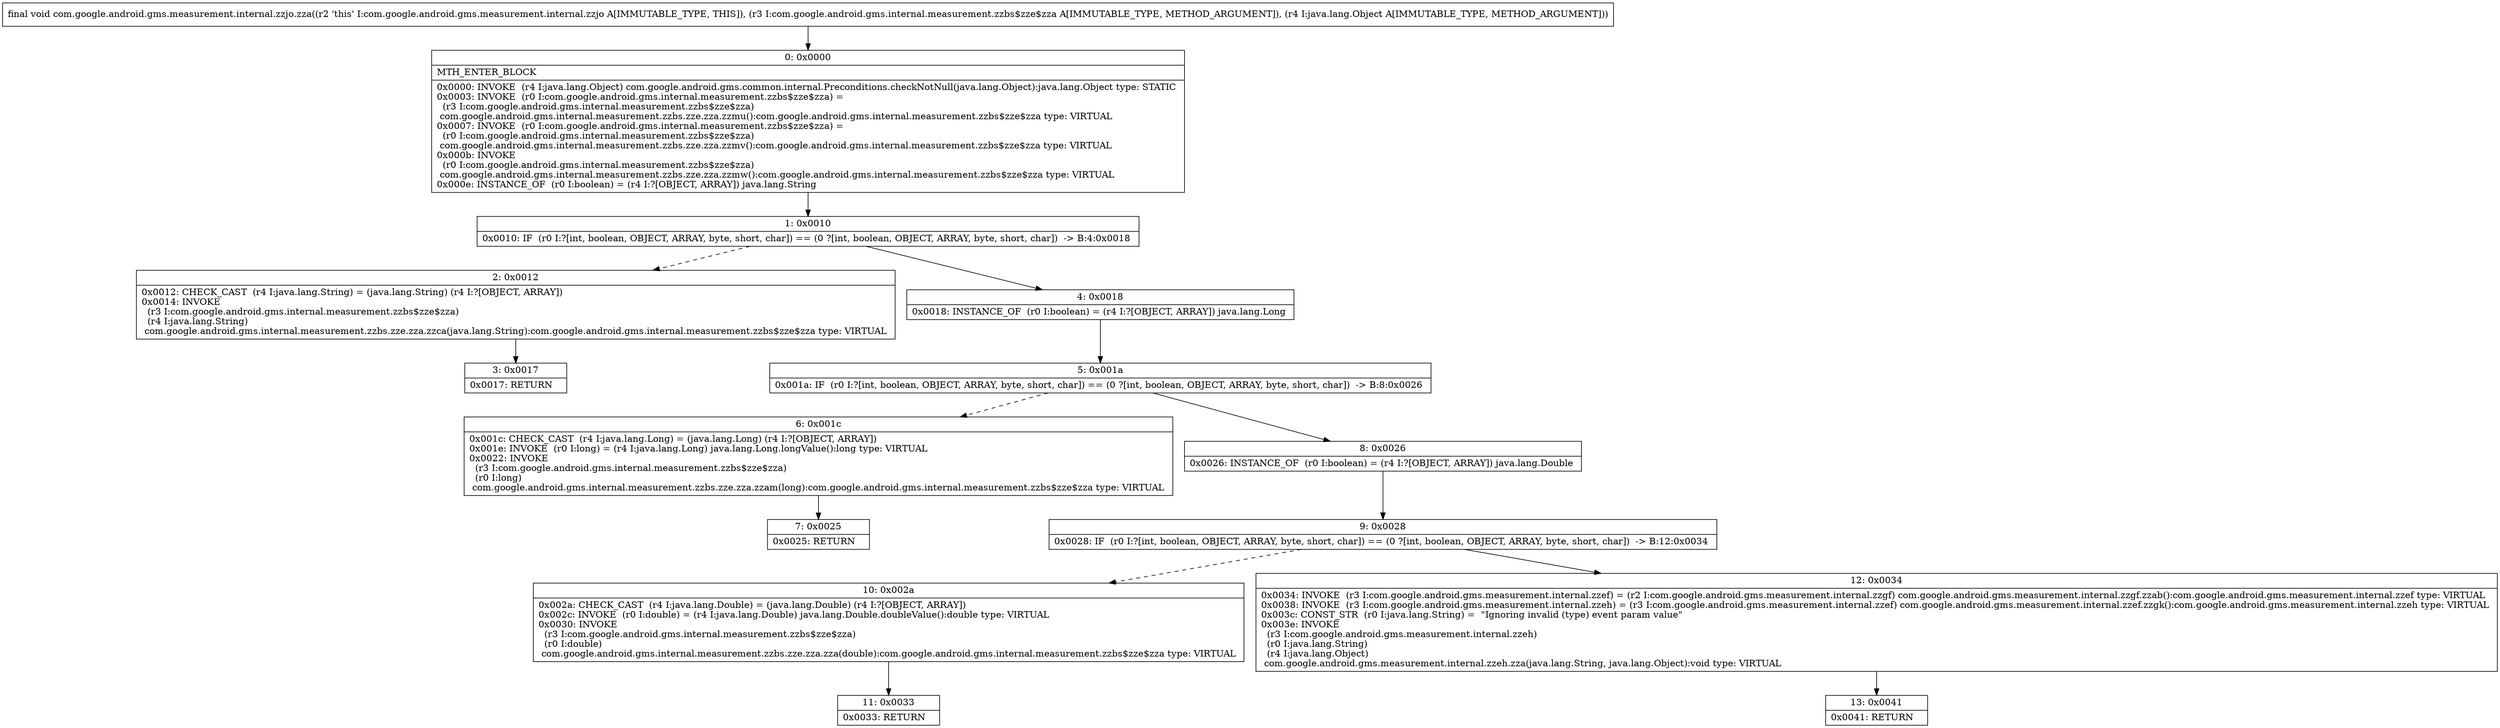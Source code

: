digraph "CFG forcom.google.android.gms.measurement.internal.zzjo.zza(Lcom\/google\/android\/gms\/internal\/measurement\/zzbs$zze$zza;Ljava\/lang\/Object;)V" {
Node_0 [shape=record,label="{0\:\ 0x0000|MTH_ENTER_BLOCK\l|0x0000: INVOKE  (r4 I:java.lang.Object) com.google.android.gms.common.internal.Preconditions.checkNotNull(java.lang.Object):java.lang.Object type: STATIC \l0x0003: INVOKE  (r0 I:com.google.android.gms.internal.measurement.zzbs$zze$zza) = \l  (r3 I:com.google.android.gms.internal.measurement.zzbs$zze$zza)\l com.google.android.gms.internal.measurement.zzbs.zze.zza.zzmu():com.google.android.gms.internal.measurement.zzbs$zze$zza type: VIRTUAL \l0x0007: INVOKE  (r0 I:com.google.android.gms.internal.measurement.zzbs$zze$zza) = \l  (r0 I:com.google.android.gms.internal.measurement.zzbs$zze$zza)\l com.google.android.gms.internal.measurement.zzbs.zze.zza.zzmv():com.google.android.gms.internal.measurement.zzbs$zze$zza type: VIRTUAL \l0x000b: INVOKE  \l  (r0 I:com.google.android.gms.internal.measurement.zzbs$zze$zza)\l com.google.android.gms.internal.measurement.zzbs.zze.zza.zzmw():com.google.android.gms.internal.measurement.zzbs$zze$zza type: VIRTUAL \l0x000e: INSTANCE_OF  (r0 I:boolean) = (r4 I:?[OBJECT, ARRAY]) java.lang.String \l}"];
Node_1 [shape=record,label="{1\:\ 0x0010|0x0010: IF  (r0 I:?[int, boolean, OBJECT, ARRAY, byte, short, char]) == (0 ?[int, boolean, OBJECT, ARRAY, byte, short, char])  \-\> B:4:0x0018 \l}"];
Node_2 [shape=record,label="{2\:\ 0x0012|0x0012: CHECK_CAST  (r4 I:java.lang.String) = (java.lang.String) (r4 I:?[OBJECT, ARRAY]) \l0x0014: INVOKE  \l  (r3 I:com.google.android.gms.internal.measurement.zzbs$zze$zza)\l  (r4 I:java.lang.String)\l com.google.android.gms.internal.measurement.zzbs.zze.zza.zzca(java.lang.String):com.google.android.gms.internal.measurement.zzbs$zze$zza type: VIRTUAL \l}"];
Node_3 [shape=record,label="{3\:\ 0x0017|0x0017: RETURN   \l}"];
Node_4 [shape=record,label="{4\:\ 0x0018|0x0018: INSTANCE_OF  (r0 I:boolean) = (r4 I:?[OBJECT, ARRAY]) java.lang.Long \l}"];
Node_5 [shape=record,label="{5\:\ 0x001a|0x001a: IF  (r0 I:?[int, boolean, OBJECT, ARRAY, byte, short, char]) == (0 ?[int, boolean, OBJECT, ARRAY, byte, short, char])  \-\> B:8:0x0026 \l}"];
Node_6 [shape=record,label="{6\:\ 0x001c|0x001c: CHECK_CAST  (r4 I:java.lang.Long) = (java.lang.Long) (r4 I:?[OBJECT, ARRAY]) \l0x001e: INVOKE  (r0 I:long) = (r4 I:java.lang.Long) java.lang.Long.longValue():long type: VIRTUAL \l0x0022: INVOKE  \l  (r3 I:com.google.android.gms.internal.measurement.zzbs$zze$zza)\l  (r0 I:long)\l com.google.android.gms.internal.measurement.zzbs.zze.zza.zzam(long):com.google.android.gms.internal.measurement.zzbs$zze$zza type: VIRTUAL \l}"];
Node_7 [shape=record,label="{7\:\ 0x0025|0x0025: RETURN   \l}"];
Node_8 [shape=record,label="{8\:\ 0x0026|0x0026: INSTANCE_OF  (r0 I:boolean) = (r4 I:?[OBJECT, ARRAY]) java.lang.Double \l}"];
Node_9 [shape=record,label="{9\:\ 0x0028|0x0028: IF  (r0 I:?[int, boolean, OBJECT, ARRAY, byte, short, char]) == (0 ?[int, boolean, OBJECT, ARRAY, byte, short, char])  \-\> B:12:0x0034 \l}"];
Node_10 [shape=record,label="{10\:\ 0x002a|0x002a: CHECK_CAST  (r4 I:java.lang.Double) = (java.lang.Double) (r4 I:?[OBJECT, ARRAY]) \l0x002c: INVOKE  (r0 I:double) = (r4 I:java.lang.Double) java.lang.Double.doubleValue():double type: VIRTUAL \l0x0030: INVOKE  \l  (r3 I:com.google.android.gms.internal.measurement.zzbs$zze$zza)\l  (r0 I:double)\l com.google.android.gms.internal.measurement.zzbs.zze.zza.zza(double):com.google.android.gms.internal.measurement.zzbs$zze$zza type: VIRTUAL \l}"];
Node_11 [shape=record,label="{11\:\ 0x0033|0x0033: RETURN   \l}"];
Node_12 [shape=record,label="{12\:\ 0x0034|0x0034: INVOKE  (r3 I:com.google.android.gms.measurement.internal.zzef) = (r2 I:com.google.android.gms.measurement.internal.zzgf) com.google.android.gms.measurement.internal.zzgf.zzab():com.google.android.gms.measurement.internal.zzef type: VIRTUAL \l0x0038: INVOKE  (r3 I:com.google.android.gms.measurement.internal.zzeh) = (r3 I:com.google.android.gms.measurement.internal.zzef) com.google.android.gms.measurement.internal.zzef.zzgk():com.google.android.gms.measurement.internal.zzeh type: VIRTUAL \l0x003c: CONST_STR  (r0 I:java.lang.String) =  \"Ignoring invalid (type) event param value\" \l0x003e: INVOKE  \l  (r3 I:com.google.android.gms.measurement.internal.zzeh)\l  (r0 I:java.lang.String)\l  (r4 I:java.lang.Object)\l com.google.android.gms.measurement.internal.zzeh.zza(java.lang.String, java.lang.Object):void type: VIRTUAL \l}"];
Node_13 [shape=record,label="{13\:\ 0x0041|0x0041: RETURN   \l}"];
MethodNode[shape=record,label="{final void com.google.android.gms.measurement.internal.zzjo.zza((r2 'this' I:com.google.android.gms.measurement.internal.zzjo A[IMMUTABLE_TYPE, THIS]), (r3 I:com.google.android.gms.internal.measurement.zzbs$zze$zza A[IMMUTABLE_TYPE, METHOD_ARGUMENT]), (r4 I:java.lang.Object A[IMMUTABLE_TYPE, METHOD_ARGUMENT])) }"];
MethodNode -> Node_0;
Node_0 -> Node_1;
Node_1 -> Node_2[style=dashed];
Node_1 -> Node_4;
Node_2 -> Node_3;
Node_4 -> Node_5;
Node_5 -> Node_6[style=dashed];
Node_5 -> Node_8;
Node_6 -> Node_7;
Node_8 -> Node_9;
Node_9 -> Node_10[style=dashed];
Node_9 -> Node_12;
Node_10 -> Node_11;
Node_12 -> Node_13;
}

